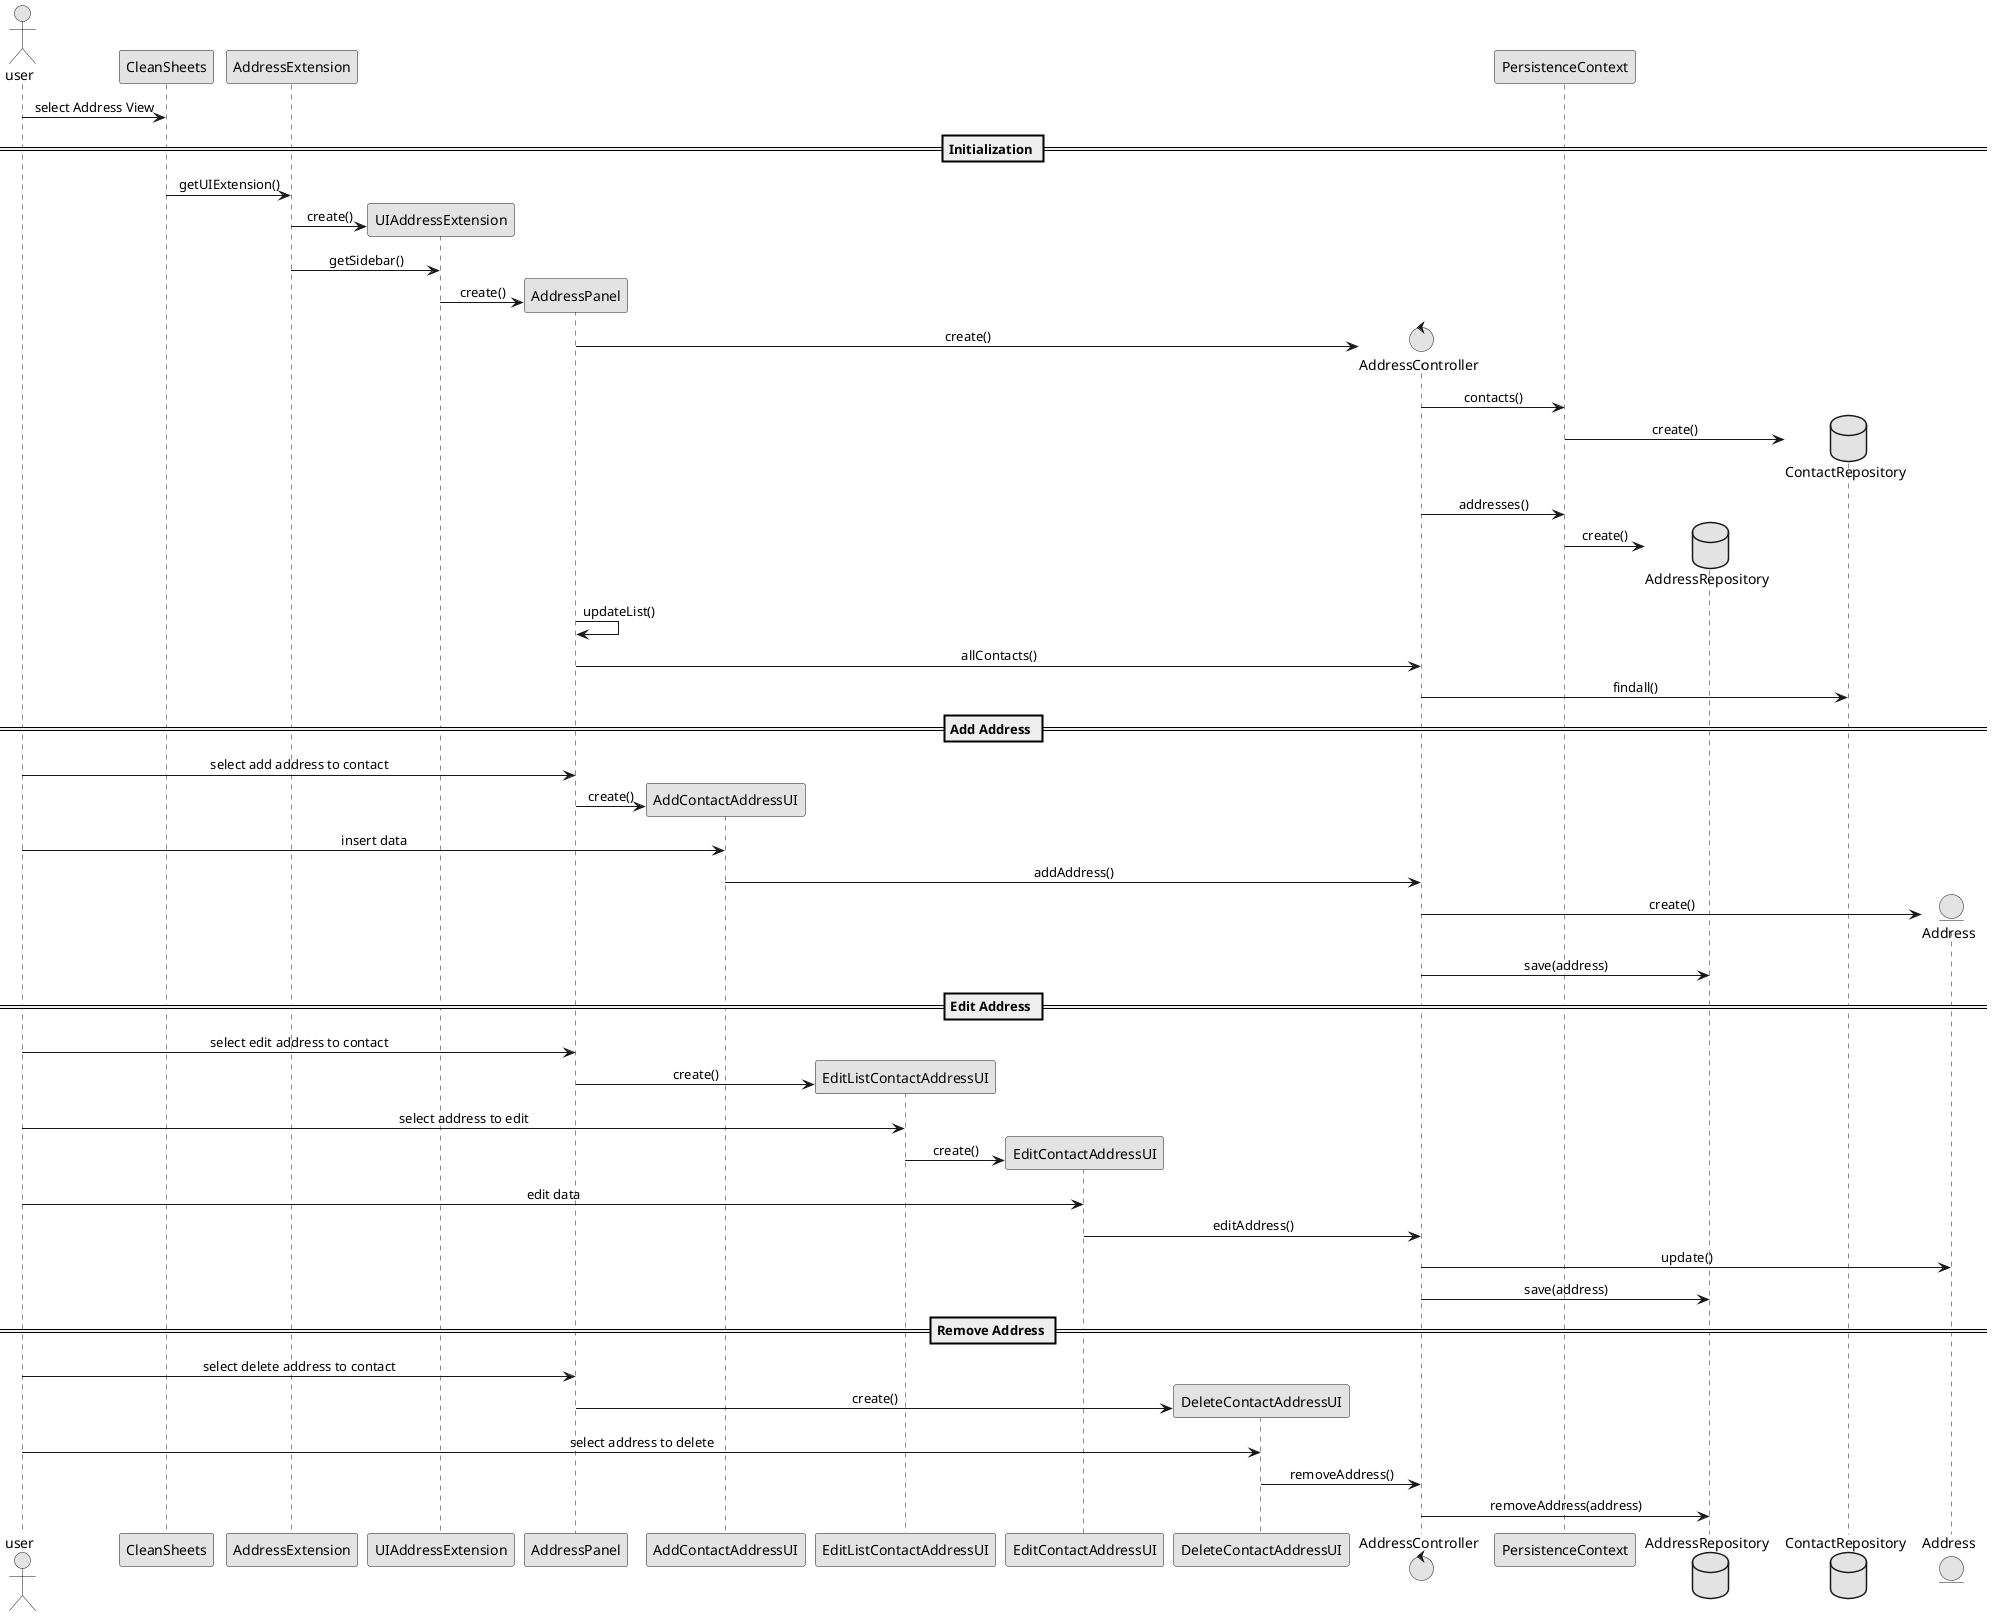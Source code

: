 @startuml

skinparam sequenceMessageAlign center
skinparam monochrome true

actor user

participant "CleanSheets" as main
participant "AddressExtension" as extension
participant "UIAddressExtension" as uiextension

participant "AddressPanel" as uimain
participant "AddContactAddressUI" as uiadd
participant "EditListContactAddressUI" as uilist
participant "EditContactAddressUI" as uiedit
participant "DeleteContactAddressUI" as uidelete

control "AddressController" as controller

participant PersistenceContext as persistence
database AddressRepository as repoadd
database ContactRepository as repocont

entity Address as address


user->main: select Address View

== Initialization ==

main->extension: getUIExtension()
create uiextension
extension->uiextension: create()
extension->uiextension: getSidebar()
create uimain
uiextension->uimain: create()

create controller
uimain->controller: create()
controller->persistence: contacts()
create repocont
persistence->repocont: create()
controller->persistence: addresses()
create repoadd
persistence->repoadd: create()

uimain->uimain: updateList()
uimain->controller: allContacts()
controller->repocont: findall()

== Add Address ==

user->uimain: select add address to contact
create uiadd
uimain->uiadd: create()
user->uiadd: insert data
uiadd->controller: addAddress()
create address
controller->address: create()
controller->repoadd: save(address)

== Edit Address ==

user->uimain: select edit address to contact
create uilist
uimain->uilist: create()
user->uilist: select address to edit
create uiedit
uilist->uiedit: create()
user->uiedit: edit data
uiedit->controller: editAddress()
controller->address: update()
controller->repoadd: save(address)

== Remove Address ==

user->uimain: select delete address to contact
create uidelete
uimain->uidelete: create()
user->uidelete: select address to delete
uidelete->controller: removeAddress()
controller->repoadd: removeAddress(address)

@enduml
